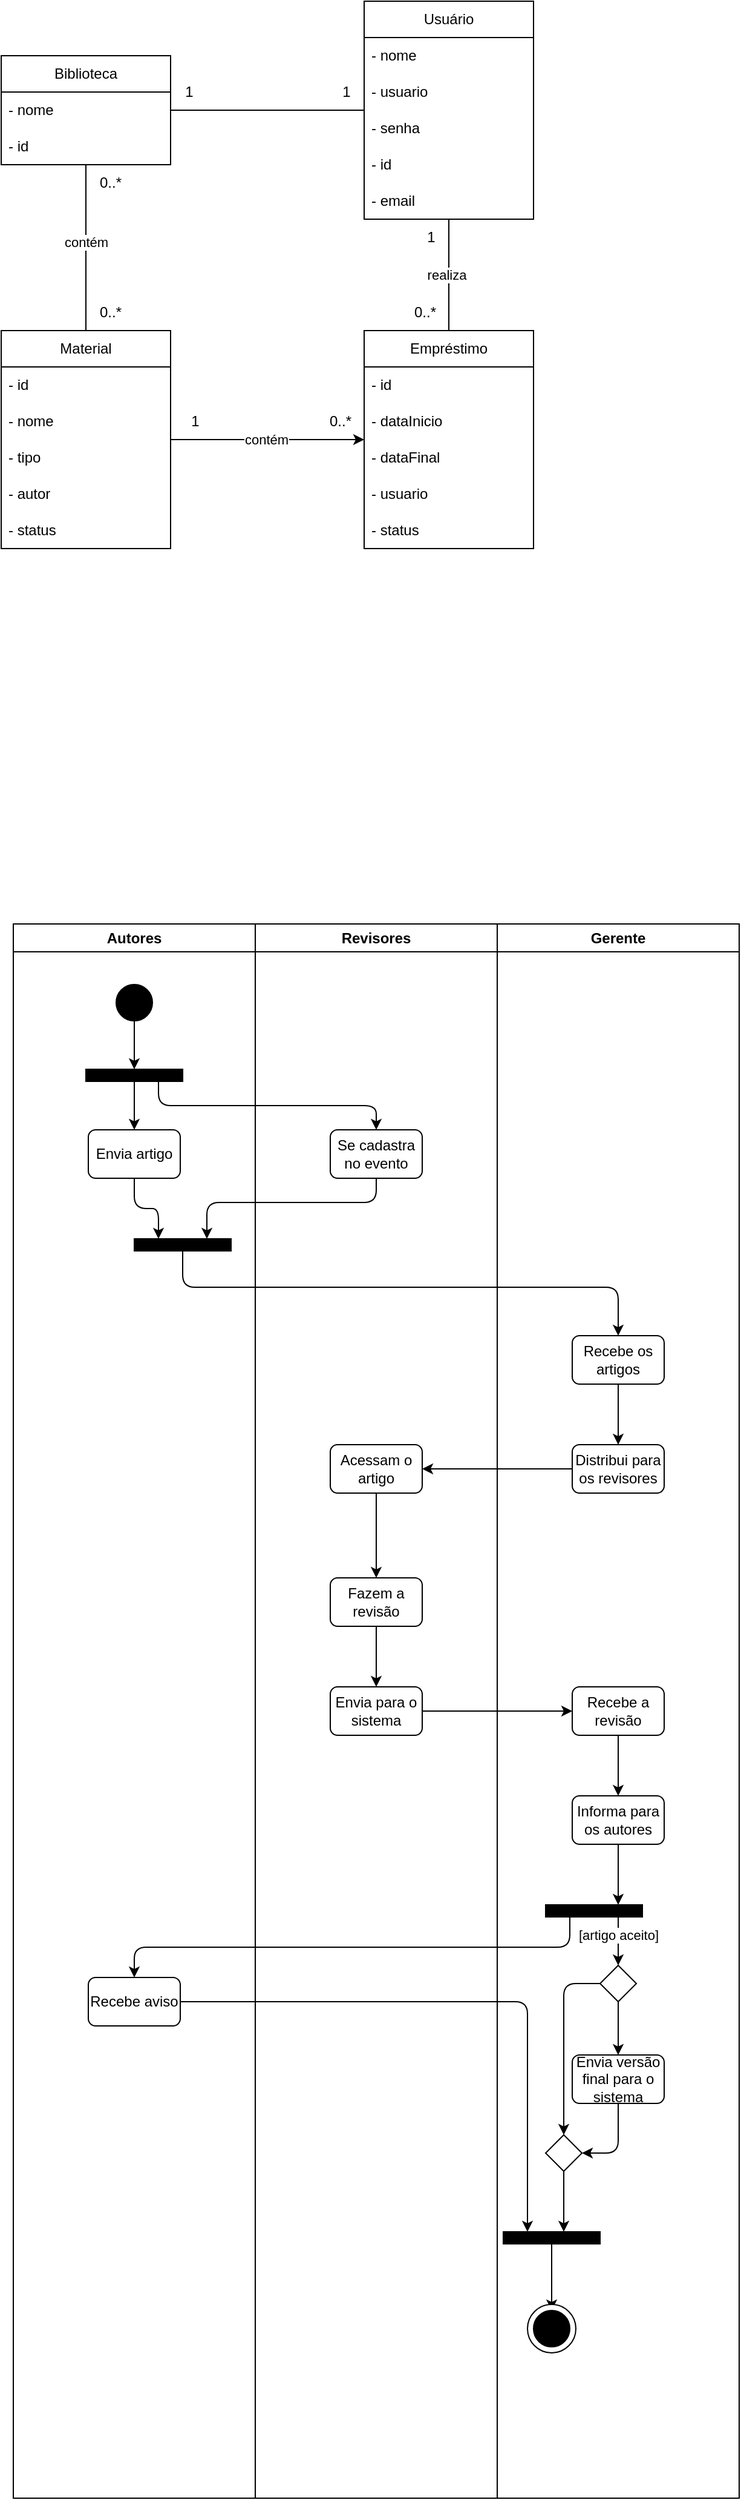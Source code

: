 <mxfile>
    <diagram id="7G0_J_P4PWbLhNhSZJe5" name="Página-1">
        <mxGraphModel dx="1155" dy="689" grid="1" gridSize="10" guides="1" tooltips="1" connect="1" arrows="1" fold="1" page="1" pageScale="1" pageWidth="827" pageHeight="1169" math="0" shadow="0">
            <root>
                <mxCell id="0"/>
                <mxCell id="1" parent="0"/>
                <mxCell id="51" style="edgeStyle=none;html=1;" edge="1" parent="1" source="2" target="19">
                    <mxGeometry relative="1" as="geometry"/>
                </mxCell>
                <mxCell id="52" value="contém" style="edgeLabel;html=1;align=center;verticalAlign=middle;resizable=0;points=[];" vertex="1" connectable="0" parent="51">
                    <mxGeometry x="-0.021" relative="1" as="geometry">
                        <mxPoint as="offset"/>
                    </mxGeometry>
                </mxCell>
                <mxCell id="2" value="Material" style="swimlane;fontStyle=0;childLayout=stackLayout;horizontal=1;startSize=30;horizontalStack=0;resizeParent=1;resizeParentMax=0;resizeLast=0;collapsible=1;marginBottom=0;whiteSpace=wrap;html=1;" vertex="1" parent="1">
                    <mxGeometry x="140" y="330" width="140" height="180" as="geometry"/>
                </mxCell>
                <mxCell id="3" value="- id" style="text;strokeColor=none;fillColor=none;align=left;verticalAlign=middle;spacingLeft=4;spacingRight=4;overflow=hidden;points=[[0,0.5],[1,0.5]];portConstraint=eastwest;rotatable=0;whiteSpace=wrap;html=1;" vertex="1" parent="2">
                    <mxGeometry y="30" width="140" height="30" as="geometry"/>
                </mxCell>
                <mxCell id="4" value="- nome" style="text;strokeColor=none;fillColor=none;align=left;verticalAlign=middle;spacingLeft=4;spacingRight=4;overflow=hidden;points=[[0,0.5],[1,0.5]];portConstraint=eastwest;rotatable=0;whiteSpace=wrap;html=1;" vertex="1" parent="2">
                    <mxGeometry y="60" width="140" height="30" as="geometry"/>
                </mxCell>
                <mxCell id="5" value="- tipo" style="text;strokeColor=none;fillColor=none;align=left;verticalAlign=middle;spacingLeft=4;spacingRight=4;overflow=hidden;points=[[0,0.5],[1,0.5]];portConstraint=eastwest;rotatable=0;whiteSpace=wrap;html=1;" vertex="1" parent="2">
                    <mxGeometry y="90" width="140" height="30" as="geometry"/>
                </mxCell>
                <mxCell id="6" value="- autor" style="text;strokeColor=none;fillColor=none;align=left;verticalAlign=middle;spacingLeft=4;spacingRight=4;overflow=hidden;points=[[0,0.5],[1,0.5]];portConstraint=eastwest;rotatable=0;whiteSpace=wrap;html=1;" vertex="1" parent="2">
                    <mxGeometry y="120" width="140" height="30" as="geometry"/>
                </mxCell>
                <mxCell id="7" value="- status" style="text;strokeColor=none;fillColor=none;align=left;verticalAlign=middle;spacingLeft=4;spacingRight=4;overflow=hidden;points=[[0,0.5],[1,0.5]];portConstraint=eastwest;rotatable=0;whiteSpace=wrap;html=1;" vertex="1" parent="2">
                    <mxGeometry y="150" width="140" height="30" as="geometry"/>
                </mxCell>
                <mxCell id="47" style="edgeStyle=none;html=1;endArrow=none;endFill=0;" edge="1" parent="1" source="8" target="19">
                    <mxGeometry relative="1" as="geometry"/>
                </mxCell>
                <mxCell id="48" value="realiza" style="edgeLabel;html=1;align=center;verticalAlign=middle;resizable=0;points=[];" vertex="1" connectable="0" parent="47">
                    <mxGeometry x="-0.004" y="-2" relative="1" as="geometry">
                        <mxPoint as="offset"/>
                    </mxGeometry>
                </mxCell>
                <mxCell id="8" value="Usuário" style="swimlane;fontStyle=0;childLayout=stackLayout;horizontal=1;startSize=30;horizontalStack=0;resizeParent=1;resizeParentMax=0;resizeLast=0;collapsible=1;marginBottom=0;whiteSpace=wrap;html=1;" vertex="1" parent="1">
                    <mxGeometry x="440" y="58" width="140" height="180" as="geometry"/>
                </mxCell>
                <mxCell id="9" value="- nome" style="text;strokeColor=none;fillColor=none;align=left;verticalAlign=middle;spacingLeft=4;spacingRight=4;overflow=hidden;points=[[0,0.5],[1,0.5]];portConstraint=eastwest;rotatable=0;whiteSpace=wrap;html=1;" vertex="1" parent="8">
                    <mxGeometry y="30" width="140" height="30" as="geometry"/>
                </mxCell>
                <mxCell id="37" value="- usuario" style="text;strokeColor=none;fillColor=none;align=left;verticalAlign=middle;spacingLeft=4;spacingRight=4;overflow=hidden;points=[[0,0.5],[1,0.5]];portConstraint=eastwest;rotatable=0;whiteSpace=wrap;html=1;" vertex="1" parent="8">
                    <mxGeometry y="60" width="140" height="30" as="geometry"/>
                </mxCell>
                <mxCell id="10" value="- senha" style="text;strokeColor=none;fillColor=none;align=left;verticalAlign=middle;spacingLeft=4;spacingRight=4;overflow=hidden;points=[[0,0.5],[1,0.5]];portConstraint=eastwest;rotatable=0;whiteSpace=wrap;html=1;" vertex="1" parent="8">
                    <mxGeometry y="90" width="140" height="30" as="geometry"/>
                </mxCell>
                <mxCell id="38" value="- id" style="text;strokeColor=none;fillColor=none;align=left;verticalAlign=middle;spacingLeft=4;spacingRight=4;overflow=hidden;points=[[0,0.5],[1,0.5]];portConstraint=eastwest;rotatable=0;whiteSpace=wrap;html=1;" vertex="1" parent="8">
                    <mxGeometry y="120" width="140" height="30" as="geometry"/>
                </mxCell>
                <mxCell id="39" value="- email" style="text;strokeColor=none;fillColor=none;align=left;verticalAlign=middle;spacingLeft=4;spacingRight=4;overflow=hidden;points=[[0,0.5],[1,0.5]];portConstraint=eastwest;rotatable=0;whiteSpace=wrap;html=1;" vertex="1" parent="8">
                    <mxGeometry y="150" width="140" height="30" as="geometry"/>
                </mxCell>
                <mxCell id="31" style="edgeStyle=none;html=1;endArrow=none;endFill=0;" edge="1" parent="1" source="25" target="8">
                    <mxGeometry relative="1" as="geometry">
                        <mxPoint x="320" y="150" as="sourcePoint"/>
                    </mxGeometry>
                </mxCell>
                <mxCell id="19" value="Empréstimo" style="swimlane;fontStyle=0;childLayout=stackLayout;horizontal=1;startSize=30;horizontalStack=0;resizeParent=1;resizeParentMax=0;resizeLast=0;collapsible=1;marginBottom=0;whiteSpace=wrap;html=1;" vertex="1" parent="1">
                    <mxGeometry x="440" y="330" width="140" height="180" as="geometry"/>
                </mxCell>
                <mxCell id="20" value="- id" style="text;strokeColor=none;fillColor=none;align=left;verticalAlign=middle;spacingLeft=4;spacingRight=4;overflow=hidden;points=[[0,0.5],[1,0.5]];portConstraint=eastwest;rotatable=0;whiteSpace=wrap;html=1;" vertex="1" parent="19">
                    <mxGeometry y="30" width="140" height="30" as="geometry"/>
                </mxCell>
                <mxCell id="21" value="- dataInicio" style="text;strokeColor=none;fillColor=none;align=left;verticalAlign=middle;spacingLeft=4;spacingRight=4;overflow=hidden;points=[[0,0.5],[1,0.5]];portConstraint=eastwest;rotatable=0;whiteSpace=wrap;html=1;" vertex="1" parent="19">
                    <mxGeometry y="60" width="140" height="30" as="geometry"/>
                </mxCell>
                <mxCell id="22" value="- dataFinal" style="text;strokeColor=none;fillColor=none;align=left;verticalAlign=middle;spacingLeft=4;spacingRight=4;overflow=hidden;points=[[0,0.5],[1,0.5]];portConstraint=eastwest;rotatable=0;whiteSpace=wrap;html=1;" vertex="1" parent="19">
                    <mxGeometry y="90" width="140" height="30" as="geometry"/>
                </mxCell>
                <mxCell id="23" value="- usuario" style="text;strokeColor=none;fillColor=none;align=left;verticalAlign=middle;spacingLeft=4;spacingRight=4;overflow=hidden;points=[[0,0.5],[1,0.5]];portConstraint=eastwest;rotatable=0;whiteSpace=wrap;html=1;" vertex="1" parent="19">
                    <mxGeometry y="120" width="140" height="30" as="geometry"/>
                </mxCell>
                <mxCell id="24" value="- status" style="text;strokeColor=none;fillColor=none;align=left;verticalAlign=middle;spacingLeft=4;spacingRight=4;overflow=hidden;points=[[0,0.5],[1,0.5]];portConstraint=eastwest;rotatable=0;whiteSpace=wrap;html=1;" vertex="1" parent="19">
                    <mxGeometry y="150" width="140" height="30" as="geometry"/>
                </mxCell>
                <mxCell id="42" style="edgeStyle=none;html=1;endArrow=none;endFill=0;" edge="1" parent="1" source="25" target="2">
                    <mxGeometry relative="1" as="geometry"/>
                </mxCell>
                <mxCell id="46" value="contém" style="edgeLabel;html=1;align=center;verticalAlign=middle;resizable=0;points=[];" vertex="1" connectable="0" parent="42">
                    <mxGeometry x="-0.065" relative="1" as="geometry">
                        <mxPoint as="offset"/>
                    </mxGeometry>
                </mxCell>
                <mxCell id="25" value="Biblioteca" style="swimlane;fontStyle=0;childLayout=stackLayout;horizontal=1;startSize=30;horizontalStack=0;resizeParent=1;resizeParentMax=0;resizeLast=0;collapsible=1;marginBottom=0;whiteSpace=wrap;html=1;" vertex="1" parent="1">
                    <mxGeometry x="140" y="103" width="140" height="90" as="geometry"/>
                </mxCell>
                <mxCell id="27" value="- nome" style="text;strokeColor=none;fillColor=none;align=left;verticalAlign=middle;spacingLeft=4;spacingRight=4;overflow=hidden;points=[[0,0.5],[1,0.5]];portConstraint=eastwest;rotatable=0;whiteSpace=wrap;html=1;" vertex="1" parent="25">
                    <mxGeometry y="30" width="140" height="30" as="geometry"/>
                </mxCell>
                <mxCell id="45" value="- id" style="text;strokeColor=none;fillColor=none;align=left;verticalAlign=middle;spacingLeft=4;spacingRight=4;overflow=hidden;points=[[0,0.5],[1,0.5]];portConstraint=eastwest;rotatable=0;whiteSpace=wrap;html=1;" vertex="1" parent="25">
                    <mxGeometry y="60" width="140" height="30" as="geometry"/>
                </mxCell>
                <mxCell id="40" value="1" style="text;html=1;align=center;verticalAlign=middle;resizable=0;points=[];autosize=1;strokeColor=none;fillColor=none;" vertex="1" parent="1">
                    <mxGeometry x="280" y="118" width="30" height="30" as="geometry"/>
                </mxCell>
                <mxCell id="41" value="1" style="text;html=1;align=center;verticalAlign=middle;resizable=0;points=[];autosize=1;strokeColor=none;fillColor=none;" vertex="1" parent="1">
                    <mxGeometry x="410" y="118" width="30" height="30" as="geometry"/>
                </mxCell>
                <mxCell id="43" value="0..*" style="text;html=1;align=center;verticalAlign=middle;resizable=0;points=[];autosize=1;strokeColor=none;fillColor=none;" vertex="1" parent="1">
                    <mxGeometry x="210" y="300" width="40" height="30" as="geometry"/>
                </mxCell>
                <mxCell id="44" value="0..*" style="text;html=1;align=center;verticalAlign=middle;resizable=0;points=[];autosize=1;strokeColor=none;fillColor=none;" vertex="1" parent="1">
                    <mxGeometry x="210" y="193" width="40" height="30" as="geometry"/>
                </mxCell>
                <mxCell id="49" value="0..*" style="text;html=1;align=center;verticalAlign=middle;resizable=0;points=[];autosize=1;strokeColor=none;fillColor=none;" vertex="1" parent="1">
                    <mxGeometry x="470" y="300" width="40" height="30" as="geometry"/>
                </mxCell>
                <mxCell id="50" value="1" style="text;html=1;align=center;verticalAlign=middle;resizable=0;points=[];autosize=1;strokeColor=none;fillColor=none;" vertex="1" parent="1">
                    <mxGeometry x="480" y="238" width="30" height="30" as="geometry"/>
                </mxCell>
                <mxCell id="55" value="1" style="text;html=1;align=center;verticalAlign=middle;resizable=0;points=[];autosize=1;strokeColor=none;fillColor=none;" vertex="1" parent="1">
                    <mxGeometry x="285" y="390" width="30" height="30" as="geometry"/>
                </mxCell>
                <mxCell id="57" value="0..*" style="text;html=1;align=center;verticalAlign=middle;resizable=0;points=[];autosize=1;strokeColor=none;fillColor=none;" vertex="1" parent="1">
                    <mxGeometry x="400" y="390" width="40" height="30" as="geometry"/>
                </mxCell>
                <mxCell id="58" value="Autores" style="swimlane;whiteSpace=wrap;html=1;" vertex="1" parent="1">
                    <mxGeometry x="150" y="820" width="200" height="1300" as="geometry"/>
                </mxCell>
                <mxCell id="63" value="" style="ellipse;whiteSpace=wrap;html=1;aspect=fixed;strokeColor=default;fillColor=#000000;" vertex="1" parent="58">
                    <mxGeometry x="85" y="50" width="30" height="30" as="geometry"/>
                </mxCell>
                <mxCell id="66" value="" style="rounded=0;whiteSpace=wrap;html=1;fillColor=#000000;" vertex="1" parent="58">
                    <mxGeometry x="60" y="120" width="80" height="10" as="geometry"/>
                </mxCell>
                <mxCell id="67" style="edgeStyle=none;html=1;entryX=0.5;entryY=0;entryDx=0;entryDy=0;" edge="1" parent="58" source="63" target="66">
                    <mxGeometry relative="1" as="geometry"/>
                </mxCell>
                <mxCell id="74" style="edgeStyle=orthogonalEdgeStyle;html=1;entryX=0.25;entryY=0;entryDx=0;entryDy=0;" edge="1" parent="58" source="65" target="73">
                    <mxGeometry relative="1" as="geometry"/>
                </mxCell>
                <mxCell id="65" value="Envia artigo" style="rounded=1;whiteSpace=wrap;html=1;" vertex="1" parent="58">
                    <mxGeometry x="62" y="170" width="76" height="40" as="geometry"/>
                </mxCell>
                <mxCell id="68" style="edgeStyle=none;html=1;" edge="1" parent="58" source="66" target="65">
                    <mxGeometry relative="1" as="geometry"/>
                </mxCell>
                <mxCell id="72" value="" style="rounded=0;whiteSpace=wrap;html=1;fillColor=#000000;" vertex="1" parent="58">
                    <mxGeometry x="70" y="140" width="80" as="geometry"/>
                </mxCell>
                <mxCell id="73" value="" style="rounded=0;whiteSpace=wrap;html=1;fillColor=#000000;" vertex="1" parent="58">
                    <mxGeometry x="100" y="260" width="80" height="10" as="geometry"/>
                </mxCell>
                <mxCell id="109" value="Recebe aviso" style="rounded=1;whiteSpace=wrap;html=1;" vertex="1" parent="58">
                    <mxGeometry x="62" y="870" width="76" height="40" as="geometry"/>
                </mxCell>
                <mxCell id="59" value="Revisores" style="swimlane;whiteSpace=wrap;html=1;" vertex="1" parent="1">
                    <mxGeometry x="350" y="820" width="200" height="1300" as="geometry"/>
                </mxCell>
                <mxCell id="69" value="Se cadastra no evento" style="rounded=1;whiteSpace=wrap;html=1;" vertex="1" parent="59">
                    <mxGeometry x="62" y="170" width="76" height="40" as="geometry"/>
                </mxCell>
                <mxCell id="83" value="" style="edgeStyle=none;html=1;" edge="1" parent="59" source="81" target="82">
                    <mxGeometry relative="1" as="geometry"/>
                </mxCell>
                <mxCell id="81" value="Acessam o artigo" style="rounded=1;whiteSpace=wrap;html=1;" vertex="1" parent="59">
                    <mxGeometry x="62" y="430" width="76" height="40" as="geometry"/>
                </mxCell>
                <mxCell id="91" value="" style="edgeStyle=none;html=1;" edge="1" parent="59" source="82" target="89">
                    <mxGeometry relative="1" as="geometry"/>
                </mxCell>
                <mxCell id="82" value="Fazem a revisão" style="rounded=1;whiteSpace=wrap;html=1;" vertex="1" parent="59">
                    <mxGeometry x="62" y="540" width="76" height="40" as="geometry"/>
                </mxCell>
                <mxCell id="89" value="Envia para o sistema" style="rounded=1;whiteSpace=wrap;html=1;" vertex="1" parent="59">
                    <mxGeometry x="62" y="630" width="76" height="40" as="geometry"/>
                </mxCell>
                <mxCell id="60" value="Gerente" style="swimlane;whiteSpace=wrap;html=1;" vertex="1" parent="1">
                    <mxGeometry x="550" y="820" width="200" height="1300" as="geometry"/>
                </mxCell>
                <mxCell id="79" value="" style="edgeStyle=none;html=1;" edge="1" parent="60" source="76" target="78">
                    <mxGeometry relative="1" as="geometry"/>
                </mxCell>
                <mxCell id="76" value="Recebe os artigos" style="rounded=1;whiteSpace=wrap;html=1;" vertex="1" parent="60">
                    <mxGeometry x="62" y="340" width="76" height="40" as="geometry"/>
                </mxCell>
                <mxCell id="78" value="Distribui para os revisores" style="rounded=1;whiteSpace=wrap;html=1;" vertex="1" parent="60">
                    <mxGeometry x="62" y="430" width="76" height="40" as="geometry"/>
                </mxCell>
                <mxCell id="106" style="edgeStyle=none;html=1;" edge="1" parent="60" source="99" target="101">
                    <mxGeometry relative="1" as="geometry"/>
                </mxCell>
                <mxCell id="99" value="Recebe a revisão" style="rounded=1;whiteSpace=wrap;html=1;" vertex="1" parent="60">
                    <mxGeometry x="62" y="630" width="76" height="40" as="geometry"/>
                </mxCell>
                <mxCell id="108" value="" style="edgeStyle=none;html=1;entryX=0.75;entryY=0;entryDx=0;entryDy=0;" edge="1" parent="60" source="101" target="107">
                    <mxGeometry relative="1" as="geometry"/>
                </mxCell>
                <mxCell id="101" value="Informa para os autores" style="rounded=1;whiteSpace=wrap;html=1;" vertex="1" parent="60">
                    <mxGeometry x="62" y="720" width="76" height="40" as="geometry"/>
                </mxCell>
                <mxCell id="112" style="edgeStyle=none;html=1;exitX=0.75;exitY=1;exitDx=0;exitDy=0;entryX=0.5;entryY=0;entryDx=0;entryDy=0;" edge="1" parent="60" source="107" target="111">
                    <mxGeometry relative="1" as="geometry"/>
                </mxCell>
                <mxCell id="115" value="[artigo aceito]" style="edgeLabel;html=1;align=center;verticalAlign=middle;resizable=0;points=[];" vertex="1" connectable="0" parent="112">
                    <mxGeometry x="-0.283" relative="1" as="geometry">
                        <mxPoint as="offset"/>
                    </mxGeometry>
                </mxCell>
                <mxCell id="107" value="" style="rounded=0;whiteSpace=wrap;html=1;fillColor=#000000;" vertex="1" parent="60">
                    <mxGeometry x="40" y="810" width="80" height="10" as="geometry"/>
                </mxCell>
                <mxCell id="114" value="" style="edgeStyle=none;html=1;" edge="1" parent="60" source="111" target="113">
                    <mxGeometry relative="1" as="geometry"/>
                </mxCell>
                <mxCell id="119" style="edgeStyle=orthogonalEdgeStyle;html=1;entryX=0.5;entryY=0;entryDx=0;entryDy=0;" edge="1" parent="60" source="111" target="117">
                    <mxGeometry relative="1" as="geometry"/>
                </mxCell>
                <mxCell id="111" value="" style="rhombus;whiteSpace=wrap;html=1;" vertex="1" parent="60">
                    <mxGeometry x="85" y="860" width="30" height="30" as="geometry"/>
                </mxCell>
                <mxCell id="118" style="edgeStyle=orthogonalEdgeStyle;html=1;entryX=1;entryY=0.5;entryDx=0;entryDy=0;" edge="1" parent="60" source="113" target="117">
                    <mxGeometry relative="1" as="geometry"/>
                </mxCell>
                <mxCell id="113" value="Envia versão final para o sistema" style="rounded=1;whiteSpace=wrap;html=1;" vertex="1" parent="60">
                    <mxGeometry x="62" y="934" width="76" height="40" as="geometry"/>
                </mxCell>
                <mxCell id="123" style="edgeStyle=none;html=1;" edge="1" parent="60" source="116" target="61">
                    <mxGeometry relative="1" as="geometry"/>
                </mxCell>
                <mxCell id="116" value="" style="rounded=0;whiteSpace=wrap;html=1;fillColor=#000000;" vertex="1" parent="60">
                    <mxGeometry x="5" y="1080" width="80" height="10" as="geometry"/>
                </mxCell>
                <mxCell id="122" value="" style="edgeStyle=none;html=1;" edge="1" parent="60" source="117">
                    <mxGeometry relative="1" as="geometry">
                        <mxPoint x="55" y="1080" as="targetPoint"/>
                    </mxGeometry>
                </mxCell>
                <mxCell id="117" value="" style="rhombus;whiteSpace=wrap;html=1;" vertex="1" parent="60">
                    <mxGeometry x="40" y="1000" width="30" height="30" as="geometry"/>
                </mxCell>
                <mxCell id="64" value="" style="group" vertex="1" connectable="0" parent="60">
                    <mxGeometry x="25" y="1140" width="40" height="40" as="geometry"/>
                </mxCell>
                <mxCell id="62" value="" style="ellipse;whiteSpace=wrap;html=1;aspect=fixed;strokeColor=default;fillColor=#FFFFFF;" vertex="1" parent="64">
                    <mxGeometry width="40" height="40" as="geometry"/>
                </mxCell>
                <mxCell id="61" value="" style="ellipse;whiteSpace=wrap;html=1;aspect=fixed;strokeColor=default;fillColor=#000000;" vertex="1" parent="64">
                    <mxGeometry x="5" y="5" width="30" height="30" as="geometry"/>
                </mxCell>
                <mxCell id="71" style="edgeStyle=orthogonalEdgeStyle;html=1;exitX=0.75;exitY=1;exitDx=0;exitDy=0;entryX=0.5;entryY=0;entryDx=0;entryDy=0;" edge="1" parent="1" source="66" target="69">
                    <mxGeometry relative="1" as="geometry"/>
                </mxCell>
                <mxCell id="75" style="edgeStyle=orthogonalEdgeStyle;html=1;entryX=0.75;entryY=0;entryDx=0;entryDy=0;" edge="1" parent="1" source="69" target="73">
                    <mxGeometry relative="1" as="geometry">
                        <Array as="points">
                            <mxPoint x="450" y="1050"/>
                            <mxPoint x="310" y="1050"/>
                        </Array>
                    </mxGeometry>
                </mxCell>
                <mxCell id="77" style="edgeStyle=orthogonalEdgeStyle;html=1;entryX=0.5;entryY=0;entryDx=0;entryDy=0;" edge="1" parent="1" source="73" target="76">
                    <mxGeometry relative="1" as="geometry">
                        <Array as="points">
                            <mxPoint x="290" y="1120"/>
                            <mxPoint x="650" y="1120"/>
                        </Array>
                    </mxGeometry>
                </mxCell>
                <mxCell id="80" style="edgeStyle=none;html=1;entryX=1;entryY=0.5;entryDx=0;entryDy=0;" edge="1" parent="1" source="78" target="81">
                    <mxGeometry relative="1" as="geometry">
                        <mxPoint x="480" y="1270.0" as="targetPoint"/>
                    </mxGeometry>
                </mxCell>
                <mxCell id="100" style="edgeStyle=none;html=1;" edge="1" parent="1" source="89" target="99">
                    <mxGeometry relative="1" as="geometry"/>
                </mxCell>
                <mxCell id="110" style="edgeStyle=orthogonalEdgeStyle;html=1;exitX=0.5;exitY=0;exitDx=0;exitDy=0;entryX=0.25;entryY=1;entryDx=0;entryDy=0;startArrow=classic;startFill=1;endArrow=none;endFill=0;" edge="1" parent="1" source="109" target="107">
                    <mxGeometry relative="1" as="geometry"/>
                </mxCell>
                <mxCell id="120" style="edgeStyle=orthogonalEdgeStyle;html=1;entryX=0.25;entryY=0;entryDx=0;entryDy=0;" edge="1" parent="1" source="109" target="116">
                    <mxGeometry relative="1" as="geometry"/>
                </mxCell>
            </root>
        </mxGraphModel>
    </diagram>
</mxfile>